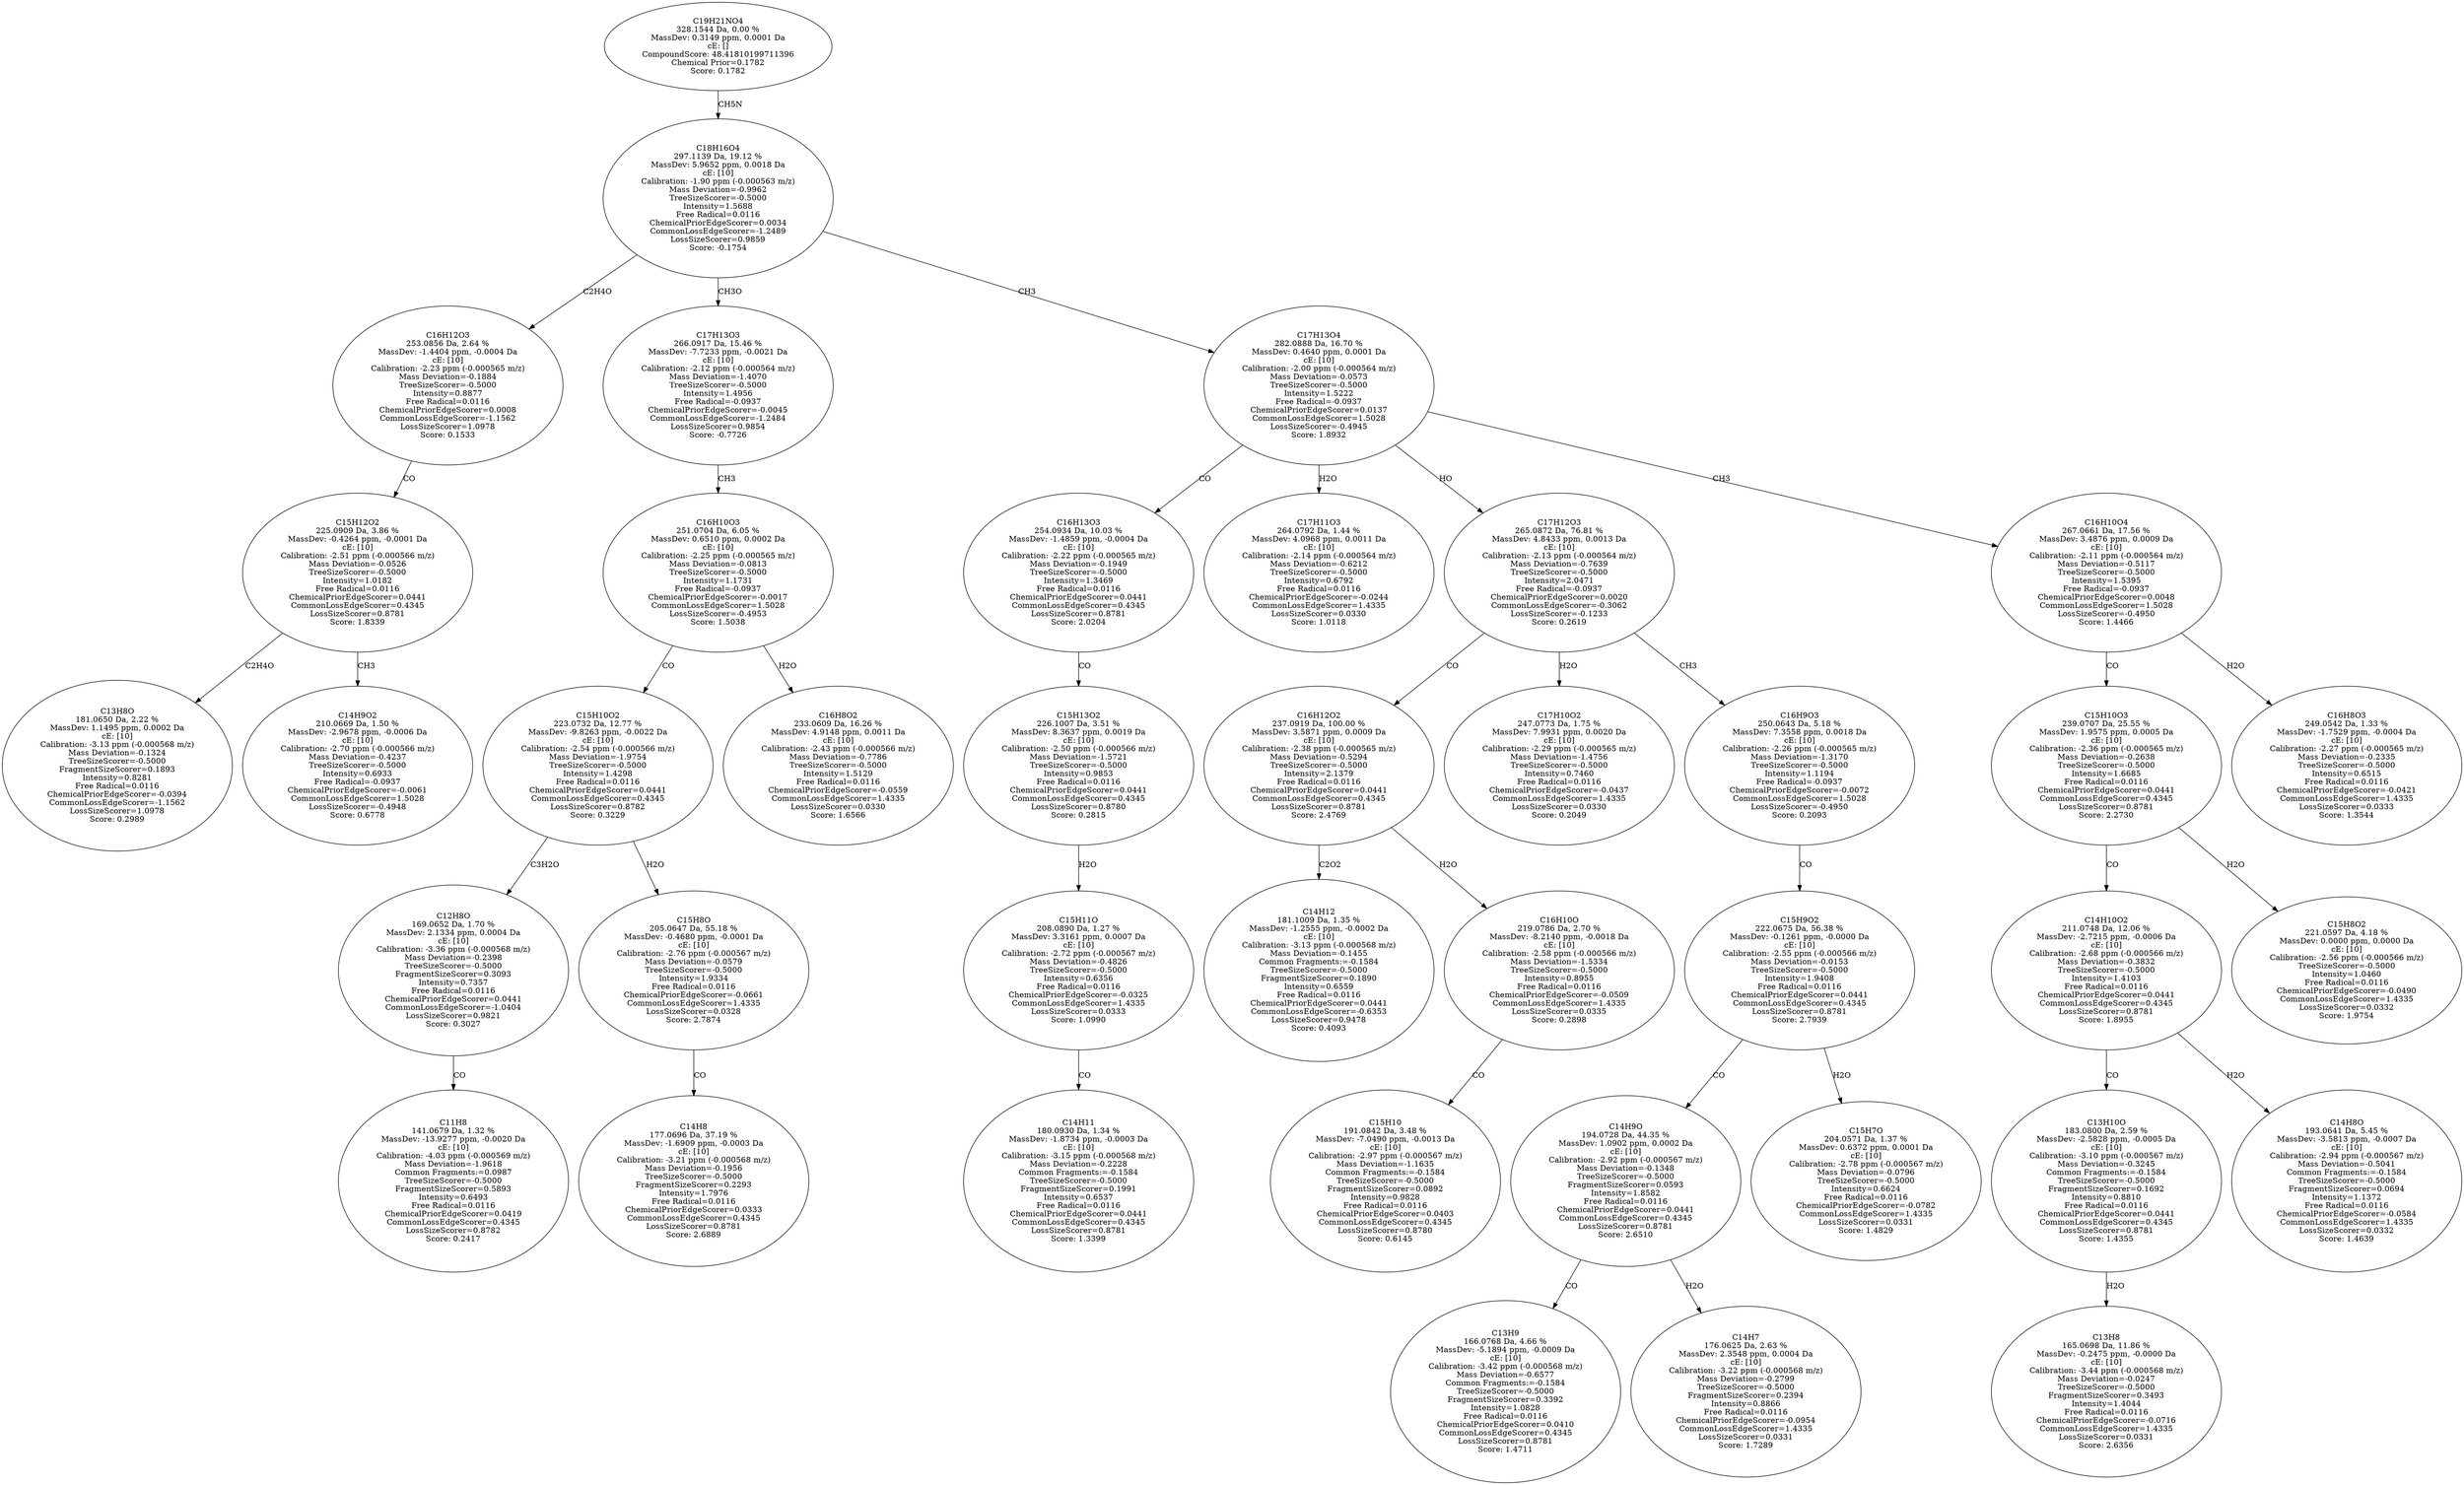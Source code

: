 strict digraph {
v1 [label="C13H8O\n181.0650 Da, 2.22 %\nMassDev: 1.1495 ppm, 0.0002 Da\ncE: [10]\nCalibration: -3.13 ppm (-0.000568 m/z)\nMass Deviation=-0.1324\nTreeSizeScorer=-0.5000\nFragmentSizeScorer=0.1893\nIntensity=0.8281\nFree Radical=0.0116\nChemicalPriorEdgeScorer=-0.0394\nCommonLossEdgeScorer=-1.1562\nLossSizeScorer=1.0978\nScore: 0.2989"];
v2 [label="C14H9O2\n210.0669 Da, 1.50 %\nMassDev: -2.9678 ppm, -0.0006 Da\ncE: [10]\nCalibration: -2.70 ppm (-0.000566 m/z)\nMass Deviation=-0.4237\nTreeSizeScorer=-0.5000\nIntensity=0.6933\nFree Radical=-0.0937\nChemicalPriorEdgeScorer=-0.0061\nCommonLossEdgeScorer=1.5028\nLossSizeScorer=-0.4948\nScore: 0.6778"];
v3 [label="C15H12O2\n225.0909 Da, 3.86 %\nMassDev: -0.4264 ppm, -0.0001 Da\ncE: [10]\nCalibration: -2.51 ppm (-0.000566 m/z)\nMass Deviation=-0.0526\nTreeSizeScorer=-0.5000\nIntensity=1.0182\nFree Radical=0.0116\nChemicalPriorEdgeScorer=0.0441\nCommonLossEdgeScorer=0.4345\nLossSizeScorer=0.8781\nScore: 1.8339"];
v4 [label="C16H12O3\n253.0856 Da, 2.64 %\nMassDev: -1.4404 ppm, -0.0004 Da\ncE: [10]\nCalibration: -2.23 ppm (-0.000565 m/z)\nMass Deviation=-0.1884\nTreeSizeScorer=-0.5000\nIntensity=0.8877\nFree Radical=0.0116\nChemicalPriorEdgeScorer=0.0008\nCommonLossEdgeScorer=-1.1562\nLossSizeScorer=1.0978\nScore: 0.1533"];
v5 [label="C11H8\n141.0679 Da, 1.32 %\nMassDev: -13.9277 ppm, -0.0020 Da\ncE: [10]\nCalibration: -4.03 ppm (-0.000569 m/z)\nMass Deviation=-1.9618\nCommon Fragments:=0.0987\nTreeSizeScorer=-0.5000\nFragmentSizeScorer=0.5893\nIntensity=0.6493\nFree Radical=0.0116\nChemicalPriorEdgeScorer=0.0419\nCommonLossEdgeScorer=0.4345\nLossSizeScorer=0.8782\nScore: 0.2417"];
v6 [label="C12H8O\n169.0652 Da, 1.70 %\nMassDev: 2.1334 ppm, 0.0004 Da\ncE: [10]\nCalibration: -3.36 ppm (-0.000568 m/z)\nMass Deviation=-0.2398\nTreeSizeScorer=-0.5000\nFragmentSizeScorer=0.3093\nIntensity=0.7357\nFree Radical=0.0116\nChemicalPriorEdgeScorer=0.0441\nCommonLossEdgeScorer=-1.0404\nLossSizeScorer=0.9821\nScore: 0.3027"];
v7 [label="C14H8\n177.0696 Da, 37.19 %\nMassDev: -1.6909 ppm, -0.0003 Da\ncE: [10]\nCalibration: -3.21 ppm (-0.000568 m/z)\nMass Deviation=-0.1956\nTreeSizeScorer=-0.5000\nFragmentSizeScorer=0.2293\nIntensity=1.7976\nFree Radical=0.0116\nChemicalPriorEdgeScorer=0.0333\nCommonLossEdgeScorer=0.4345\nLossSizeScorer=0.8781\nScore: 2.6889"];
v8 [label="C15H8O\n205.0647 Da, 55.18 %\nMassDev: -0.4680 ppm, -0.0001 Da\ncE: [10]\nCalibration: -2.76 ppm (-0.000567 m/z)\nMass Deviation=-0.0579\nTreeSizeScorer=-0.5000\nIntensity=1.9334\nFree Radical=0.0116\nChemicalPriorEdgeScorer=-0.0661\nCommonLossEdgeScorer=1.4335\nLossSizeScorer=0.0328\nScore: 2.7874"];
v9 [label="C15H10O2\n223.0732 Da, 12.77 %\nMassDev: -9.8263 ppm, -0.0022 Da\ncE: [10]\nCalibration: -2.54 ppm (-0.000566 m/z)\nMass Deviation=-1.9754\nTreeSizeScorer=-0.5000\nIntensity=1.4298\nFree Radical=0.0116\nChemicalPriorEdgeScorer=0.0441\nCommonLossEdgeScorer=0.4345\nLossSizeScorer=0.8782\nScore: 0.3229"];
v10 [label="C16H8O2\n233.0609 Da, 16.26 %\nMassDev: 4.9148 ppm, 0.0011 Da\ncE: [10]\nCalibration: -2.43 ppm (-0.000566 m/z)\nMass Deviation=-0.7786\nTreeSizeScorer=-0.5000\nIntensity=1.5129\nFree Radical=0.0116\nChemicalPriorEdgeScorer=-0.0559\nCommonLossEdgeScorer=1.4335\nLossSizeScorer=0.0330\nScore: 1.6566"];
v11 [label="C16H10O3\n251.0704 Da, 6.05 %\nMassDev: 0.6510 ppm, 0.0002 Da\ncE: [10]\nCalibration: -2.25 ppm (-0.000565 m/z)\nMass Deviation=-0.0813\nTreeSizeScorer=-0.5000\nIntensity=1.1731\nFree Radical=-0.0937\nChemicalPriorEdgeScorer=-0.0017\nCommonLossEdgeScorer=1.5028\nLossSizeScorer=-0.4953\nScore: 1.5038"];
v12 [label="C17H13O3\n266.0917 Da, 15.46 %\nMassDev: -7.7233 ppm, -0.0021 Da\ncE: [10]\nCalibration: -2.12 ppm (-0.000564 m/z)\nMass Deviation=-1.4070\nTreeSizeScorer=-0.5000\nIntensity=1.4956\nFree Radical=-0.0937\nChemicalPriorEdgeScorer=-0.0045\nCommonLossEdgeScorer=-1.2484\nLossSizeScorer=0.9854\nScore: -0.7726"];
v13 [label="C14H11\n180.0930 Da, 1.34 %\nMassDev: -1.8734 ppm, -0.0003 Da\ncE: [10]\nCalibration: -3.15 ppm (-0.000568 m/z)\nMass Deviation=-0.2228\nCommon Fragments:=-0.1584\nTreeSizeScorer=-0.5000\nFragmentSizeScorer=0.1991\nIntensity=0.6537\nFree Radical=0.0116\nChemicalPriorEdgeScorer=0.0441\nCommonLossEdgeScorer=0.4345\nLossSizeScorer=0.8781\nScore: 1.3399"];
v14 [label="C15H11O\n208.0890 Da, 1.27 %\nMassDev: 3.3161 ppm, 0.0007 Da\ncE: [10]\nCalibration: -2.72 ppm (-0.000567 m/z)\nMass Deviation=-0.4826\nTreeSizeScorer=-0.5000\nIntensity=0.6356\nFree Radical=0.0116\nChemicalPriorEdgeScorer=-0.0325\nCommonLossEdgeScorer=1.4335\nLossSizeScorer=0.0333\nScore: 1.0990"];
v15 [label="C15H13O2\n226.1007 Da, 3.51 %\nMassDev: 8.3637 ppm, 0.0019 Da\ncE: [10]\nCalibration: -2.50 ppm (-0.000566 m/z)\nMass Deviation=-1.5721\nTreeSizeScorer=-0.5000\nIntensity=0.9853\nFree Radical=0.0116\nChemicalPriorEdgeScorer=0.0441\nCommonLossEdgeScorer=0.4345\nLossSizeScorer=0.8780\nScore: 0.2815"];
v16 [label="C16H13O3\n254.0934 Da, 10.03 %\nMassDev: -1.4859 ppm, -0.0004 Da\ncE: [10]\nCalibration: -2.22 ppm (-0.000565 m/z)\nMass Deviation=-0.1949\nTreeSizeScorer=-0.5000\nIntensity=1.3469\nFree Radical=0.0116\nChemicalPriorEdgeScorer=0.0441\nCommonLossEdgeScorer=0.4345\nLossSizeScorer=0.8781\nScore: 2.0204"];
v17 [label="C17H11O3\n264.0792 Da, 1.44 %\nMassDev: 4.0968 ppm, 0.0011 Da\ncE: [10]\nCalibration: -2.14 ppm (-0.000564 m/z)\nMass Deviation=-0.6212\nTreeSizeScorer=-0.5000\nIntensity=0.6792\nFree Radical=0.0116\nChemicalPriorEdgeScorer=-0.0244\nCommonLossEdgeScorer=1.4335\nLossSizeScorer=0.0330\nScore: 1.0118"];
v18 [label="C14H12\n181.1009 Da, 1.35 %\nMassDev: -1.2555 ppm, -0.0002 Da\ncE: [10]\nCalibration: -3.13 ppm (-0.000568 m/z)\nMass Deviation=-0.1455\nCommon Fragments:=-0.1584\nTreeSizeScorer=-0.5000\nFragmentSizeScorer=0.1890\nIntensity=0.6559\nFree Radical=0.0116\nChemicalPriorEdgeScorer=0.0441\nCommonLossEdgeScorer=-0.6353\nLossSizeScorer=0.9478\nScore: 0.4093"];
v19 [label="C15H10\n191.0842 Da, 3.48 %\nMassDev: -7.0490 ppm, -0.0013 Da\ncE: [10]\nCalibration: -2.97 ppm (-0.000567 m/z)\nMass Deviation=-1.1635\nCommon Fragments:=-0.1584\nTreeSizeScorer=-0.5000\nFragmentSizeScorer=0.0892\nIntensity=0.9828\nFree Radical=0.0116\nChemicalPriorEdgeScorer=0.0403\nCommonLossEdgeScorer=0.4345\nLossSizeScorer=0.8780\nScore: 0.6145"];
v20 [label="C16H10O\n219.0786 Da, 2.70 %\nMassDev: -8.2140 ppm, -0.0018 Da\ncE: [10]\nCalibration: -2.58 ppm (-0.000566 m/z)\nMass Deviation=-1.5334\nTreeSizeScorer=-0.5000\nIntensity=0.8955\nFree Radical=0.0116\nChemicalPriorEdgeScorer=-0.0509\nCommonLossEdgeScorer=1.4335\nLossSizeScorer=0.0335\nScore: 0.2898"];
v21 [label="C16H12O2\n237.0919 Da, 100.00 %\nMassDev: 3.5871 ppm, 0.0009 Da\ncE: [10]\nCalibration: -2.38 ppm (-0.000565 m/z)\nMass Deviation=-0.5294\nTreeSizeScorer=-0.5000\nIntensity=2.1379\nFree Radical=0.0116\nChemicalPriorEdgeScorer=0.0441\nCommonLossEdgeScorer=0.4345\nLossSizeScorer=0.8781\nScore: 2.4769"];
v22 [label="C17H10O2\n247.0773 Da, 1.75 %\nMassDev: 7.9931 ppm, 0.0020 Da\ncE: [10]\nCalibration: -2.29 ppm (-0.000565 m/z)\nMass Deviation=-1.4756\nTreeSizeScorer=-0.5000\nIntensity=0.7460\nFree Radical=0.0116\nChemicalPriorEdgeScorer=-0.0437\nCommonLossEdgeScorer=1.4335\nLossSizeScorer=0.0330\nScore: 0.2049"];
v23 [label="C13H9\n166.0768 Da, 4.66 %\nMassDev: -5.1894 ppm, -0.0009 Da\ncE: [10]\nCalibration: -3.42 ppm (-0.000568 m/z)\nMass Deviation=-0.6577\nCommon Fragments:=-0.1584\nTreeSizeScorer=-0.5000\nFragmentSizeScorer=0.3392\nIntensity=1.0828\nFree Radical=0.0116\nChemicalPriorEdgeScorer=0.0410\nCommonLossEdgeScorer=0.4345\nLossSizeScorer=0.8781\nScore: 1.4711"];
v24 [label="C14H7\n176.0625 Da, 2.63 %\nMassDev: 2.3548 ppm, 0.0004 Da\ncE: [10]\nCalibration: -3.22 ppm (-0.000568 m/z)\nMass Deviation=-0.2799\nTreeSizeScorer=-0.5000\nFragmentSizeScorer=0.2394\nIntensity=0.8866\nFree Radical=0.0116\nChemicalPriorEdgeScorer=-0.0954\nCommonLossEdgeScorer=1.4335\nLossSizeScorer=0.0331\nScore: 1.7289"];
v25 [label="C14H9O\n194.0728 Da, 44.35 %\nMassDev: 1.0902 ppm, 0.0002 Da\ncE: [10]\nCalibration: -2.92 ppm (-0.000567 m/z)\nMass Deviation=-0.1348\nTreeSizeScorer=-0.5000\nFragmentSizeScorer=0.0593\nIntensity=1.8582\nFree Radical=0.0116\nChemicalPriorEdgeScorer=0.0441\nCommonLossEdgeScorer=0.4345\nLossSizeScorer=0.8781\nScore: 2.6510"];
v26 [label="C15H7O\n204.0571 Da, 1.37 %\nMassDev: 0.6372 ppm, 0.0001 Da\ncE: [10]\nCalibration: -2.78 ppm (-0.000567 m/z)\nMass Deviation=-0.0796\nTreeSizeScorer=-0.5000\nIntensity=0.6624\nFree Radical=0.0116\nChemicalPriorEdgeScorer=-0.0782\nCommonLossEdgeScorer=1.4335\nLossSizeScorer=0.0331\nScore: 1.4829"];
v27 [label="C15H9O2\n222.0675 Da, 56.38 %\nMassDev: -0.1261 ppm, -0.0000 Da\ncE: [10]\nCalibration: -2.55 ppm (-0.000566 m/z)\nMass Deviation=-0.0153\nTreeSizeScorer=-0.5000\nIntensity=1.9408\nFree Radical=0.0116\nChemicalPriorEdgeScorer=0.0441\nCommonLossEdgeScorer=0.4345\nLossSizeScorer=0.8781\nScore: 2.7939"];
v28 [label="C16H9O3\n250.0643 Da, 5.18 %\nMassDev: 7.3558 ppm, 0.0018 Da\ncE: [10]\nCalibration: -2.26 ppm (-0.000565 m/z)\nMass Deviation=-1.3170\nTreeSizeScorer=-0.5000\nIntensity=1.1194\nFree Radical=-0.0937\nChemicalPriorEdgeScorer=-0.0072\nCommonLossEdgeScorer=1.5028\nLossSizeScorer=-0.4950\nScore: 0.2093"];
v29 [label="C17H12O3\n265.0872 Da, 76.81 %\nMassDev: 4.8433 ppm, 0.0013 Da\ncE: [10]\nCalibration: -2.13 ppm (-0.000564 m/z)\nMass Deviation=-0.7639\nTreeSizeScorer=-0.5000\nIntensity=2.0471\nFree Radical=-0.0937\nChemicalPriorEdgeScorer=0.0020\nCommonLossEdgeScorer=-0.3062\nLossSizeScorer=-0.1233\nScore: 0.2619"];
v30 [label="C13H8\n165.0698 Da, 11.86 %\nMassDev: -0.2475 ppm, -0.0000 Da\ncE: [10]\nCalibration: -3.44 ppm (-0.000568 m/z)\nMass Deviation=-0.0247\nTreeSizeScorer=-0.5000\nFragmentSizeScorer=0.3493\nIntensity=1.4044\nFree Radical=0.0116\nChemicalPriorEdgeScorer=-0.0716\nCommonLossEdgeScorer=1.4335\nLossSizeScorer=0.0331\nScore: 2.6356"];
v31 [label="C13H10O\n183.0800 Da, 2.59 %\nMassDev: -2.5828 ppm, -0.0005 Da\ncE: [10]\nCalibration: -3.10 ppm (-0.000567 m/z)\nMass Deviation=-0.3245\nCommon Fragments:=-0.1584\nTreeSizeScorer=-0.5000\nFragmentSizeScorer=0.1692\nIntensity=0.8810\nFree Radical=0.0116\nChemicalPriorEdgeScorer=0.0441\nCommonLossEdgeScorer=0.4345\nLossSizeScorer=0.8781\nScore: 1.4355"];
v32 [label="C14H8O\n193.0641 Da, 5.45 %\nMassDev: -3.5813 ppm, -0.0007 Da\ncE: [10]\nCalibration: -2.94 ppm (-0.000567 m/z)\nMass Deviation=-0.5041\nCommon Fragments:=-0.1584\nTreeSizeScorer=-0.5000\nFragmentSizeScorer=0.0694\nIntensity=1.1372\nFree Radical=0.0116\nChemicalPriorEdgeScorer=-0.0584\nCommonLossEdgeScorer=1.4335\nLossSizeScorer=0.0332\nScore: 1.4639"];
v33 [label="C14H10O2\n211.0748 Da, 12.06 %\nMassDev: -2.7215 ppm, -0.0006 Da\ncE: [10]\nCalibration: -2.68 ppm (-0.000566 m/z)\nMass Deviation=-0.3832\nTreeSizeScorer=-0.5000\nIntensity=1.4103\nFree Radical=0.0116\nChemicalPriorEdgeScorer=0.0441\nCommonLossEdgeScorer=0.4345\nLossSizeScorer=0.8781\nScore: 1.8955"];
v34 [label="C15H8O2\n221.0597 Da, 4.18 %\nMassDev: 0.0000 ppm, 0.0000 Da\ncE: [10]\nCalibration: -2.56 ppm (-0.000566 m/z)\nTreeSizeScorer=-0.5000\nIntensity=1.0460\nFree Radical=0.0116\nChemicalPriorEdgeScorer=-0.0490\nCommonLossEdgeScorer=1.4335\nLossSizeScorer=0.0332\nScore: 1.9754"];
v35 [label="C15H10O3\n239.0707 Da, 25.55 %\nMassDev: 1.9575 ppm, 0.0005 Da\ncE: [10]\nCalibration: -2.36 ppm (-0.000565 m/z)\nMass Deviation=-0.2638\nTreeSizeScorer=-0.5000\nIntensity=1.6685\nFree Radical=0.0116\nChemicalPriorEdgeScorer=0.0441\nCommonLossEdgeScorer=0.4345\nLossSizeScorer=0.8781\nScore: 2.2730"];
v36 [label="C16H8O3\n249.0542 Da, 1.33 %\nMassDev: -1.7529 ppm, -0.0004 Da\ncE: [10]\nCalibration: -2.27 ppm (-0.000565 m/z)\nMass Deviation=-0.2335\nTreeSizeScorer=-0.5000\nIntensity=0.6515\nFree Radical=0.0116\nChemicalPriorEdgeScorer=-0.0421\nCommonLossEdgeScorer=1.4335\nLossSizeScorer=0.0333\nScore: 1.3544"];
v37 [label="C16H10O4\n267.0661 Da, 17.56 %\nMassDev: 3.4876 ppm, 0.0009 Da\ncE: [10]\nCalibration: -2.11 ppm (-0.000564 m/z)\nMass Deviation=-0.5117\nTreeSizeScorer=-0.5000\nIntensity=1.5395\nFree Radical=-0.0937\nChemicalPriorEdgeScorer=0.0048\nCommonLossEdgeScorer=1.5028\nLossSizeScorer=-0.4950\nScore: 1.4466"];
v38 [label="C17H13O4\n282.0888 Da, 16.70 %\nMassDev: 0.4640 ppm, 0.0001 Da\ncE: [10]\nCalibration: -2.00 ppm (-0.000564 m/z)\nMass Deviation=-0.0573\nTreeSizeScorer=-0.5000\nIntensity=1.5222\nFree Radical=-0.0937\nChemicalPriorEdgeScorer=0.0137\nCommonLossEdgeScorer=1.5028\nLossSizeScorer=-0.4945\nScore: 1.8932"];
v39 [label="C18H16O4\n297.1139 Da, 19.12 %\nMassDev: 5.9652 ppm, 0.0018 Da\ncE: [10]\nCalibration: -1.90 ppm (-0.000563 m/z)\nMass Deviation=-0.9962\nTreeSizeScorer=-0.5000\nIntensity=1.5688\nFree Radical=0.0116\nChemicalPriorEdgeScorer=0.0034\nCommonLossEdgeScorer=-1.2489\nLossSizeScorer=0.9859\nScore: -0.1754"];
v40 [label="C19H21NO4\n328.1544 Da, 0.00 %\nMassDev: 0.3149 ppm, 0.0001 Da\ncE: []\nCompoundScore: 48.41810199711396\nChemical Prior=0.1782\nScore: 0.1782"];
v3 -> v1 [label="C2H4O"];
v3 -> v2 [label="CH3"];
v4 -> v3 [label="CO"];
v39 -> v4 [label="C2H4O"];
v6 -> v5 [label="CO"];
v9 -> v6 [label="C3H2O"];
v8 -> v7 [label="CO"];
v9 -> v8 [label="H2O"];
v11 -> v9 [label="CO"];
v11 -> v10 [label="H2O"];
v12 -> v11 [label="CH3"];
v39 -> v12 [label="CH3O"];
v14 -> v13 [label="CO"];
v15 -> v14 [label="H2O"];
v16 -> v15 [label="CO"];
v38 -> v16 [label="CO"];
v38 -> v17 [label="H2O"];
v21 -> v18 [label="C2O2"];
v20 -> v19 [label="CO"];
v21 -> v20 [label="H2O"];
v29 -> v21 [label="CO"];
v29 -> v22 [label="H2O"];
v25 -> v23 [label="CO"];
v25 -> v24 [label="H2O"];
v27 -> v25 [label="CO"];
v27 -> v26 [label="H2O"];
v28 -> v27 [label="CO"];
v29 -> v28 [label="CH3"];
v38 -> v29 [label="HO"];
v31 -> v30 [label="H2O"];
v33 -> v31 [label="CO"];
v33 -> v32 [label="H2O"];
v35 -> v33 [label="CO"];
v35 -> v34 [label="H2O"];
v37 -> v35 [label="CO"];
v37 -> v36 [label="H2O"];
v38 -> v37 [label="CH3"];
v39 -> v38 [label="CH3"];
v40 -> v39 [label="CH5N"];
}